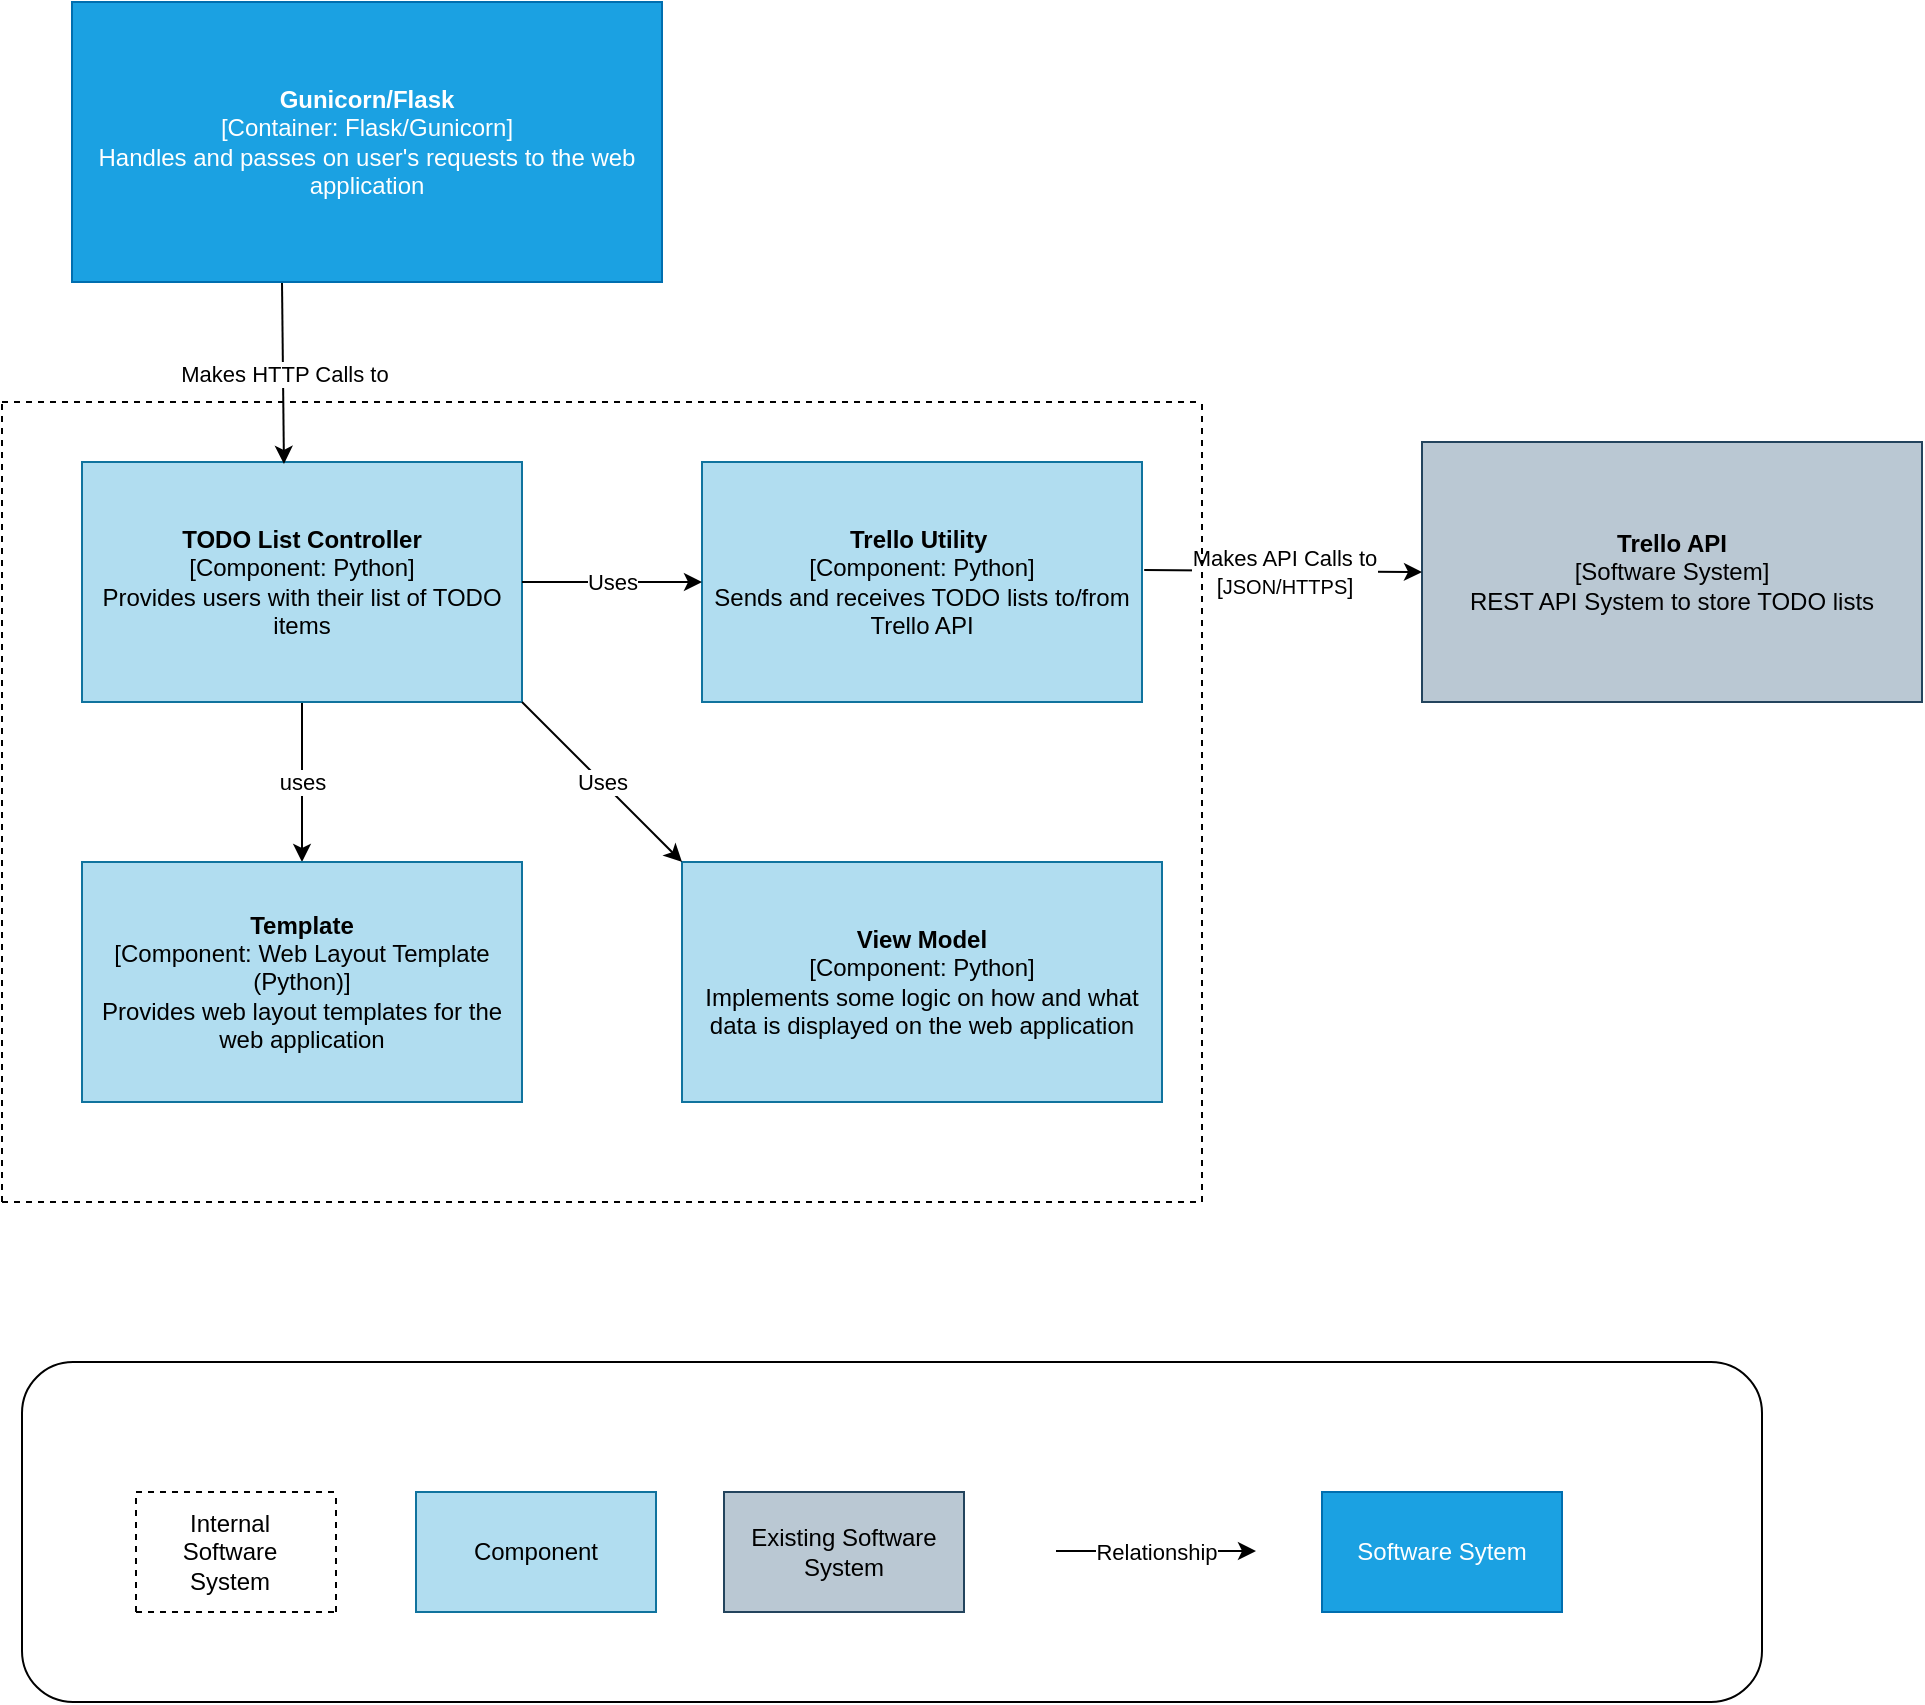 <mxfile>
    <diagram id="25LeSW7_MVafDEFrJUmp" name="Page-1">
        <mxGraphModel dx="1469" dy="313" grid="1" gridSize="10" guides="1" tooltips="1" connect="1" arrows="1" fold="1" page="1" pageScale="1" pageWidth="827" pageHeight="1169" math="0" shadow="0">
            <root>
                <mxCell id="0"/>
                <mxCell id="1" parent="0"/>
                <mxCell id="29" value="uses" style="edgeStyle=orthogonalEdgeStyle;rounded=0;orthogonalLoop=1;jettySize=auto;html=1;" parent="1" source="3" target="28" edge="1">
                    <mxGeometry relative="1" as="geometry"/>
                </mxCell>
                <mxCell id="3" value="&lt;div&gt;&lt;b&gt;TODO List Controller&lt;/b&gt;&lt;/div&gt;&lt;div&gt;[Component: Python]&lt;/div&gt;&lt;div&gt;Provides users with their list of TODO items&lt;br&gt;&lt;/div&gt;" style="rounded=0;whiteSpace=wrap;html=1;fillColor=#b1ddf0;strokeColor=#10739e;" parent="1" vertex="1">
                    <mxGeometry x="-760" y="270" width="220" height="120" as="geometry"/>
                </mxCell>
                <mxCell id="4" value="&lt;div&gt;&lt;b&gt;Trello Utility&amp;nbsp;&lt;/b&gt;&lt;/div&gt;&lt;div&gt;[Component: Python]&lt;/div&gt;&lt;div&gt;Sends and receives TODO lists to/from Trello API&lt;br&gt;&lt;/div&gt;" style="rounded=0;whiteSpace=wrap;html=1;fillColor=#b1ddf0;strokeColor=#10739e;" parent="1" vertex="1">
                    <mxGeometry x="-450" y="270" width="220" height="120" as="geometry"/>
                </mxCell>
                <mxCell id="5" value="&lt;div&gt;&lt;b&gt;Trello API&lt;/b&gt;&lt;/div&gt;&lt;div&gt;[Software System]&lt;/div&gt;&lt;div&gt;REST API System to store TODO lists&lt;br&gt;&lt;/div&gt;" style="rounded=0;whiteSpace=wrap;html=1;fillColor=#bac8d3;strokeColor=#23445d;" parent="1" vertex="1">
                    <mxGeometry x="-90" y="260" width="250" height="130" as="geometry"/>
                </mxCell>
                <mxCell id="6" value="" style="endArrow=classic;html=1;entryX=0;entryY=0.5;entryDx=0;entryDy=0;exitX=1.005;exitY=0.45;exitDx=0;exitDy=0;exitPerimeter=0;" parent="1" source="4" target="5" edge="1">
                    <mxGeometry relative="1" as="geometry">
                        <mxPoint x="-200" y="325" as="sourcePoint"/>
                        <mxPoint x="-140" y="324.5" as="targetPoint"/>
                    </mxGeometry>
                </mxCell>
                <mxCell id="7" value="Makes API Calls to&lt;br&gt;[&lt;font style=&quot;font-size: 10px&quot;&gt;JSON/HTTPS&lt;/font&gt;]" style="edgeLabel;resizable=0;html=1;align=center;verticalAlign=middle;" parent="6" connectable="0" vertex="1">
                    <mxGeometry relative="1" as="geometry">
                        <mxPoint as="offset"/>
                    </mxGeometry>
                </mxCell>
                <mxCell id="8" value="" style="endArrow=classic;html=1;exitX=0.5;exitY=1;exitDx=0;exitDy=0;entryX=0.459;entryY=0.008;entryDx=0;entryDy=0;entryPerimeter=0;" parent="1" target="3" edge="1">
                    <mxGeometry relative="1" as="geometry">
                        <mxPoint x="-660" y="180" as="sourcePoint"/>
                        <mxPoint x="-660.5" y="260" as="targetPoint"/>
                    </mxGeometry>
                </mxCell>
                <mxCell id="9" value="Makes HTTP Calls to" style="edgeLabel;resizable=0;html=1;align=center;verticalAlign=middle;" parent="8" connectable="0" vertex="1">
                    <mxGeometry relative="1" as="geometry"/>
                </mxCell>
                <mxCell id="10" value="" style="endArrow=classic;html=1;exitX=1;exitY=0.5;exitDx=0;exitDy=0;" parent="1" source="3" edge="1">
                    <mxGeometry relative="1" as="geometry">
                        <mxPoint x="-520" y="329.5" as="sourcePoint"/>
                        <mxPoint x="-450" y="330" as="targetPoint"/>
                    </mxGeometry>
                </mxCell>
                <mxCell id="11" value="Uses" style="edgeLabel;resizable=0;html=1;align=center;verticalAlign=middle;" parent="10" connectable="0" vertex="1">
                    <mxGeometry relative="1" as="geometry"/>
                </mxCell>
                <mxCell id="12" value="" style="endArrow=none;dashed=1;html=1;" parent="1" edge="1">
                    <mxGeometry width="50" height="50" relative="1" as="geometry">
                        <mxPoint x="-800" y="240" as="sourcePoint"/>
                        <mxPoint x="-200" y="240" as="targetPoint"/>
                    </mxGeometry>
                </mxCell>
                <mxCell id="13" value="" style="endArrow=none;dashed=1;html=1;" parent="1" edge="1">
                    <mxGeometry width="50" height="50" relative="1" as="geometry">
                        <mxPoint x="-800" y="640" as="sourcePoint"/>
                        <mxPoint x="-800" y="240" as="targetPoint"/>
                    </mxGeometry>
                </mxCell>
                <mxCell id="14" value="" style="endArrow=none;dashed=1;html=1;" parent="1" edge="1">
                    <mxGeometry width="50" height="50" relative="1" as="geometry">
                        <mxPoint x="-200" y="640" as="sourcePoint"/>
                        <mxPoint x="-200" y="240" as="targetPoint"/>
                    </mxGeometry>
                </mxCell>
                <mxCell id="15" value="" style="endArrow=none;dashed=1;html=1;" parent="1" edge="1">
                    <mxGeometry width="50" height="50" relative="1" as="geometry">
                        <mxPoint x="-800" y="640" as="sourcePoint"/>
                        <mxPoint x="-200" y="640" as="targetPoint"/>
                        <Array as="points">
                            <mxPoint x="-500" y="640"/>
                        </Array>
                    </mxGeometry>
                </mxCell>
                <mxCell id="16" value="" style="rounded=1;whiteSpace=wrap;html=1;" parent="1" vertex="1">
                    <mxGeometry x="-790" y="720" width="870" height="170" as="geometry"/>
                </mxCell>
                <mxCell id="17" value="" style="group" parent="1" vertex="1" connectable="0">
                    <mxGeometry x="-733" y="785" width="100" height="60" as="geometry"/>
                </mxCell>
                <mxCell id="18" value="" style="endArrow=none;dashed=1;html=1;" parent="17" edge="1">
                    <mxGeometry width="50" height="50" relative="1" as="geometry">
                        <mxPoint as="sourcePoint"/>
                        <mxPoint x="100" as="targetPoint"/>
                        <Array as="points">
                            <mxPoint/>
                        </Array>
                    </mxGeometry>
                </mxCell>
                <mxCell id="19" value="" style="endArrow=none;dashed=1;html=1;" parent="17" edge="1">
                    <mxGeometry width="50" height="50" relative="1" as="geometry">
                        <mxPoint x="100" y="60" as="sourcePoint"/>
                        <mxPoint x="100" as="targetPoint"/>
                        <Array as="points"/>
                    </mxGeometry>
                </mxCell>
                <mxCell id="20" value="" style="endArrow=none;dashed=1;html=1;" parent="17" edge="1">
                    <mxGeometry width="50" height="50" relative="1" as="geometry">
                        <mxPoint y="60" as="sourcePoint"/>
                        <mxPoint x="100" y="60" as="targetPoint"/>
                        <Array as="points">
                            <mxPoint y="60"/>
                        </Array>
                    </mxGeometry>
                </mxCell>
                <mxCell id="21" value="" style="endArrow=none;dashed=1;html=1;" parent="17" edge="1">
                    <mxGeometry width="50" height="50" relative="1" as="geometry">
                        <mxPoint y="60" as="sourcePoint"/>
                        <mxPoint as="targetPoint"/>
                        <Array as="points"/>
                    </mxGeometry>
                </mxCell>
                <mxCell id="22" value="Component" style="rounded=0;whiteSpace=wrap;html=1;fillColor=#b1ddf0;strokeColor=#10739e;" parent="1" vertex="1">
                    <mxGeometry x="-593" y="785" width="120" height="60" as="geometry"/>
                </mxCell>
                <mxCell id="23" value="Existing Software System" style="rounded=0;whiteSpace=wrap;html=1;fillColor=#bac8d3;strokeColor=#23445d;" parent="1" vertex="1">
                    <mxGeometry x="-439" y="785" width="120" height="60" as="geometry"/>
                </mxCell>
                <mxCell id="24" value="Internal Software System" style="text;html=1;strokeColor=none;fillColor=none;align=center;verticalAlign=middle;whiteSpace=wrap;rounded=0;" parent="1" vertex="1">
                    <mxGeometry x="-706" y="805" width="40" height="20" as="geometry"/>
                </mxCell>
                <mxCell id="26" value="" style="endArrow=classic;html=1;" parent="1" edge="1">
                    <mxGeometry x="-889" y="720" as="geometry">
                        <mxPoint x="-273" y="814.5" as="sourcePoint"/>
                        <mxPoint x="-173" y="814.5" as="targetPoint"/>
                    </mxGeometry>
                </mxCell>
                <mxCell id="27" value="Relationship" style="edgeLabel;resizable=0;html=1;align=center;verticalAlign=middle;" parent="26" connectable="0" vertex="1">
                    <mxGeometry relative="1" as="geometry"/>
                </mxCell>
                <mxCell id="28" value="&lt;div&gt;&lt;b&gt;Template&lt;/b&gt;&lt;/div&gt;&lt;div&gt;[Component: Web Layout Template (Python)]&lt;/div&gt;&lt;div&gt;Provides web layout templates for the web application&lt;br&gt;&lt;/div&gt;" style="rounded=0;whiteSpace=wrap;html=1;fillColor=#b1ddf0;strokeColor=#10739e;" parent="1" vertex="1">
                    <mxGeometry x="-760" y="470" width="220" height="120" as="geometry"/>
                </mxCell>
                <mxCell id="30" value="&lt;div&gt;&lt;b&gt;Gunicorn/Flask&lt;/b&gt;&lt;/div&gt;&lt;div&gt;[Container&lt;span&gt;: Flask/Gunicorn]&lt;/span&gt;&lt;/div&gt;&lt;div&gt;Handles and passes on user's requests to the web application&lt;br&gt;&lt;/div&gt;" style="rounded=0;whiteSpace=wrap;html=1;fillColor=#1ba1e2;strokeColor=#006EAF;fontColor=#ffffff;" parent="1" vertex="1">
                    <mxGeometry x="-765" y="40" width="295" height="140" as="geometry"/>
                </mxCell>
                <mxCell id="31" value="&lt;div&gt;&lt;b&gt;View Model&lt;/b&gt;&lt;/div&gt;&lt;div&gt;[Component: Python]&lt;/div&gt;&lt;div&gt;Implements some logic on how and what data is displayed on the web application&lt;br&gt;&lt;/div&gt;" style="rounded=0;whiteSpace=wrap;html=1;fillColor=#b1ddf0;strokeColor=#10739e;" parent="1" vertex="1">
                    <mxGeometry x="-460" y="470" width="240" height="120" as="geometry"/>
                </mxCell>
                <mxCell id="34" value="Uses" style="endArrow=classic;html=1;entryX=0;entryY=0;entryDx=0;entryDy=0;exitX=1;exitY=1;exitDx=0;exitDy=0;" parent="1" source="3" target="31" edge="1">
                    <mxGeometry width="50" height="50" relative="1" as="geometry">
                        <mxPoint x="-540" y="410" as="sourcePoint"/>
                        <mxPoint x="-490" y="360" as="targetPoint"/>
                    </mxGeometry>
                </mxCell>
                <mxCell id="35" value="Software Sytem" style="rounded=0;whiteSpace=wrap;html=1;fillColor=#1ba1e2;strokeColor=#006EAF;fontColor=#ffffff;" parent="1" vertex="1">
                    <mxGeometry x="-140" y="785" width="120" height="60" as="geometry"/>
                </mxCell>
            </root>
        </mxGraphModel>
    </diagram>
</mxfile>